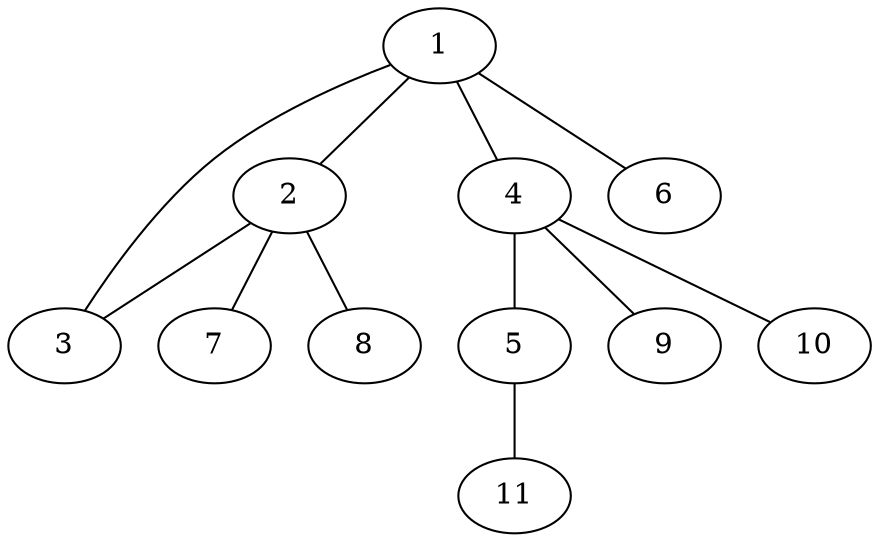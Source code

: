 graph molecule_1474 {
	1	 [chem=C];
	2	 [chem=C];
	1 -- 2	 [valence=1];
	3	 [chem=O];
	1 -- 3	 [valence=1];
	4	 [chem=C];
	1 -- 4	 [valence=1];
	6	 [chem=H];
	1 -- 6	 [valence=1];
	2 -- 3	 [valence=1];
	7	 [chem=H];
	2 -- 7	 [valence=1];
	8	 [chem=H];
	2 -- 8	 [valence=1];
	5	 [chem=O];
	4 -- 5	 [valence=1];
	9	 [chem=H];
	4 -- 9	 [valence=1];
	10	 [chem=H];
	4 -- 10	 [valence=1];
	11	 [chem=H];
	5 -- 11	 [valence=1];
}
